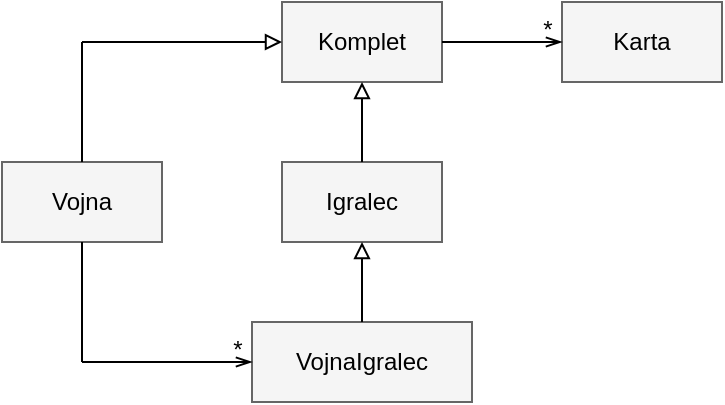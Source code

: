 <mxfile version="20.4.0" type="device"><diagram id="0" name="Page-1"><mxGraphModel dx="1038" dy="489" grid="1" gridSize="10" guides="1" tooltips="1" connect="1" arrows="1" fold="1" page="1" pageScale="1" pageWidth="826" pageHeight="1169" background="#ffffff" math="0" shadow="0"><root><mxCell id="0"/><mxCell id="1" parent="0"/><mxCell id="YI6ySjFF13cCAorX5efp-26" value="" style="group" vertex="1" connectable="0" parent="1"><mxGeometry x="100" y="80" width="360" height="200" as="geometry"/></mxCell><mxCell id="3" value="" style="group" parent="YI6ySjFF13cCAorX5efp-26" vertex="1" connectable="0"><mxGeometry x="140" width="220" height="120" as="geometry"/></mxCell><mxCell id="4" value="" style="whiteSpace=wrap;html=1;fillColor=#f5f5f5;strokeColor=#666666;" parent="3" vertex="1"><mxGeometry width="80" height="40" as="geometry"/></mxCell><mxCell id="5" value="Komplet" style="text;html=1;strokeColor=none;fillColor=none;align=center;verticalAlign=middle;whiteSpace=wrap;" parent="3" vertex="1"><mxGeometry x="10" y="10" width="60" height="20" as="geometry"/></mxCell><mxCell id="6" value="" style="whiteSpace=wrap;html=1;fillColor=#f5f5f5;strokeColor=#666666;" parent="3" vertex="1"><mxGeometry y="80" width="80" height="40" as="geometry"/></mxCell><mxCell id="7" value="Igralec" style="text;html=1;strokeColor=none;fillColor=none;align=center;verticalAlign=middle;whiteSpace=wrap;" parent="3" vertex="1"><mxGeometry x="10" y="90" width="60" height="20" as="geometry"/></mxCell><mxCell id="8" value="" style="whiteSpace=wrap;html=1;fillColor=#f5f5f5;strokeColor=#666666;" parent="3" vertex="1"><mxGeometry x="140" width="80" height="40" as="geometry"/></mxCell><mxCell id="9" value="Karta" style="text;html=1;strokeColor=none;fillColor=none;align=center;verticalAlign=middle;whiteSpace=wrap;" parent="3" vertex="1"><mxGeometry x="150" y="10" width="60" height="20" as="geometry"/></mxCell><mxCell id="10" value="" style="endArrow=block;html=1;entryX=0.5;entryY=1;exitX=0.5;exitY=0;endFill=0;strokeWidth=1;" parent="3" source="6" target="4" edge="1"><mxGeometry width="50" height="50" relative="1" as="geometry"><mxPoint y="190" as="sourcePoint"/><mxPoint x="50" y="140" as="targetPoint"/></mxGeometry></mxCell><mxCell id="11" value="" style="endArrow=openThin;html=1;entryX=0;entryY=0.5;exitX=1;exitY=0.5;endFill=0;" parent="3" source="4" target="8" edge="1"><mxGeometry width="50" height="50" relative="1" as="geometry"><mxPoint y="190" as="sourcePoint"/><mxPoint x="50" y="140" as="targetPoint"/></mxGeometry></mxCell><mxCell id="12" value="*" style="text;html=1;strokeColor=none;fillColor=none;align=center;verticalAlign=middle;whiteSpace=wrap;" parent="3" vertex="1"><mxGeometry x="113" y="4" width="40" height="20" as="geometry"/></mxCell><mxCell id="15" value="" style="endArrow=block;html=1;entryX=0;entryY=0.5;endFill=0;" parent="YI6ySjFF13cCAorX5efp-26" edge="1"><mxGeometry width="50" height="50" relative="1" as="geometry"><mxPoint x="40" y="20" as="sourcePoint"/><mxPoint x="140" y="20" as="targetPoint"/></mxGeometry></mxCell><mxCell id="17" value="" style="whiteSpace=wrap;html=1;fillColor=#f5f5f5;strokeColor=#666666;" parent="YI6ySjFF13cCAorX5efp-26" vertex="1"><mxGeometry x="125" y="160" width="110" height="40" as="geometry"/></mxCell><mxCell id="18" value="VojnaIgralec" style="text;html=1;strokeColor=none;fillColor=none;align=center;verticalAlign=middle;whiteSpace=wrap;" parent="YI6ySjFF13cCAorX5efp-26" vertex="1"><mxGeometry x="125" y="170" width="110" height="20" as="geometry"/></mxCell><mxCell id="19" value="" style="endArrow=block;html=1;entryX=0.5;entryY=1;exitX=0.5;exitY=0;endFill=0;strokeWidth=1;" parent="YI6ySjFF13cCAorX5efp-26" source="17" edge="1"><mxGeometry width="50" height="50" relative="1" as="geometry"><mxPoint x="-100" y="190" as="sourcePoint"/><mxPoint x="180" y="120" as="targetPoint"/></mxGeometry></mxCell><mxCell id="20" value="" style="whiteSpace=wrap;html=1;fillColor=#f5f5f5;strokeColor=#666666;" parent="YI6ySjFF13cCAorX5efp-26" vertex="1"><mxGeometry y="80" width="80" height="40" as="geometry"/></mxCell><mxCell id="21" value="Vojna" style="text;html=1;strokeColor=none;fillColor=none;align=center;verticalAlign=middle;whiteSpace=wrap;" parent="YI6ySjFF13cCAorX5efp-26" vertex="1"><mxGeometry y="90" width="80" height="20" as="geometry"/></mxCell><mxCell id="22" value="" style="endArrow=openThin;html=1;endFill=0;entryX=0;entryY=0.5;" parent="YI6ySjFF13cCAorX5efp-26" target="18" edge="1"><mxGeometry width="50" height="50" relative="1" as="geometry"><mxPoint x="40" y="180" as="sourcePoint"/><mxPoint x="120" y="180" as="targetPoint"/></mxGeometry></mxCell><mxCell id="23" value="*" style="text;html=1;strokeColor=none;fillColor=none;align=center;verticalAlign=middle;whiteSpace=wrap;" parent="YI6ySjFF13cCAorX5efp-26" vertex="1"><mxGeometry x="98" y="164" width="40" height="20" as="geometry"/></mxCell><mxCell id="YI6ySjFF13cCAorX5efp-24" value="" style="endArrow=none;html=1;rounded=0;" edge="1" parent="YI6ySjFF13cCAorX5efp-26"><mxGeometry width="50" height="50" relative="1" as="geometry"><mxPoint x="40" y="80" as="sourcePoint"/><mxPoint x="40" y="20" as="targetPoint"/></mxGeometry></mxCell><mxCell id="YI6ySjFF13cCAorX5efp-25" value="" style="endArrow=none;html=1;rounded=0;" edge="1" parent="YI6ySjFF13cCAorX5efp-26"><mxGeometry width="50" height="50" relative="1" as="geometry"><mxPoint x="40" y="120" as="sourcePoint"/><mxPoint x="40" y="180" as="targetPoint"/></mxGeometry></mxCell></root></mxGraphModel></diagram></mxfile>